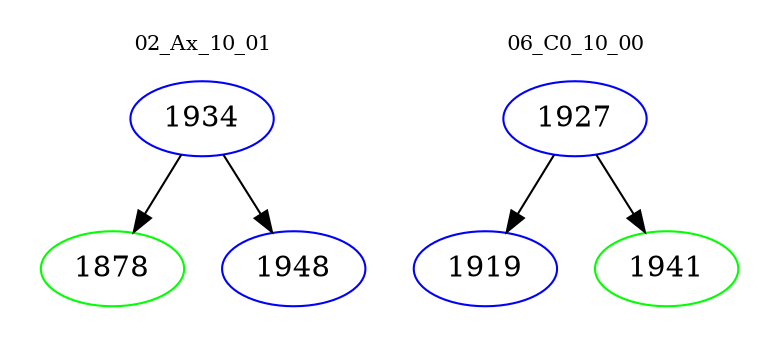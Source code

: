 digraph{
subgraph cluster_0 {
color = white
label = "02_Ax_10_01";
fontsize=10;
T0_1934 [label="1934", color="blue"]
T0_1934 -> T0_1878 [color="black"]
T0_1878 [label="1878", color="green"]
T0_1934 -> T0_1948 [color="black"]
T0_1948 [label="1948", color="blue"]
}
subgraph cluster_1 {
color = white
label = "06_C0_10_00";
fontsize=10;
T1_1927 [label="1927", color="blue"]
T1_1927 -> T1_1919 [color="black"]
T1_1919 [label="1919", color="blue"]
T1_1927 -> T1_1941 [color="black"]
T1_1941 [label="1941", color="green"]
}
}
